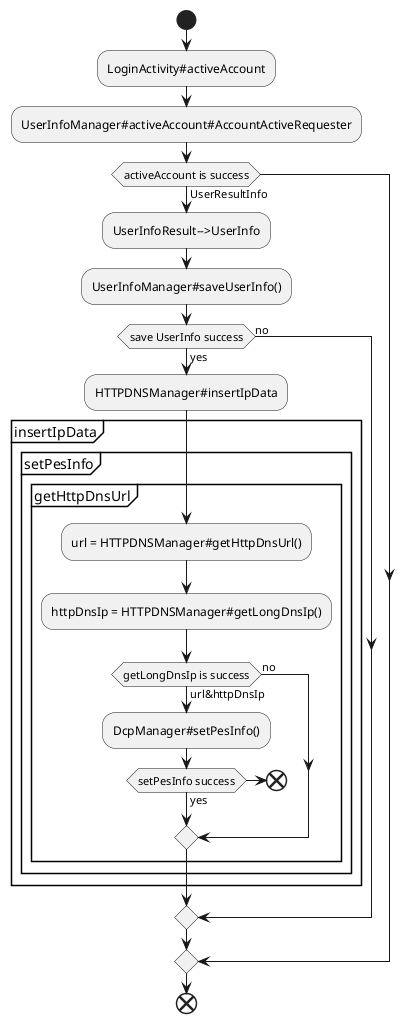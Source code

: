 @startuml
start
:LoginActivity#activeAccount;
:UserInfoManager#activeAccount#AccountActiveRequester;
if(activeAccount is success)then(UserResultInfo)
        :UserInfoResult-->UserInfo;
        :UserInfoManager#saveUserInfo();
        if(save UserInfo success)then(yes)
            :HTTPDNSManager#insertIpData;
            partition  insertIpData {
                partition setPesInfo {
                    partition getHttpDnsUrl {
                        :url = HTTPDNSManager#getHttpDnsUrl();
                        :httpDnsIp = HTTPDNSManager#getLongDnsIp();
                        if(getLongDnsIp is success)then(url&httpDnsIp)
                           :DcpManager#setPesInfo();
                           if(setPesInfo success)then (yes)

                           else
                           end
                           endif
                        else(no)
                        endif
                    }
                }
            }
        else (no)
        endif
    else
    endif
end
@enduml

